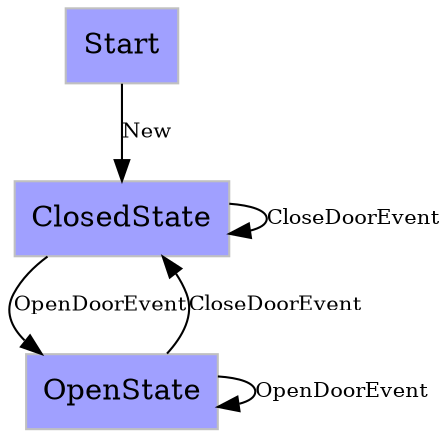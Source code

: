 digraph Doors {
node [shape = box, color = grey, fillcolor = "#A0A0FF", style = filled];
Start [label = "Start"];
ClosedState [label = "ClosedState"];
OpenState [label = "OpenState"];
Start -> ClosedState [label="New", fontsize="10"];
ClosedState -> OpenState [label="OpenDoorEvent", fontsize="10"];
ClosedState -> ClosedState [label="CloseDoorEvent", fontsize="10"];
OpenState -> ClosedState [label="CloseDoorEvent", fontsize="10"];
OpenState -> OpenState [label="OpenDoorEvent", fontsize="10"];
}
